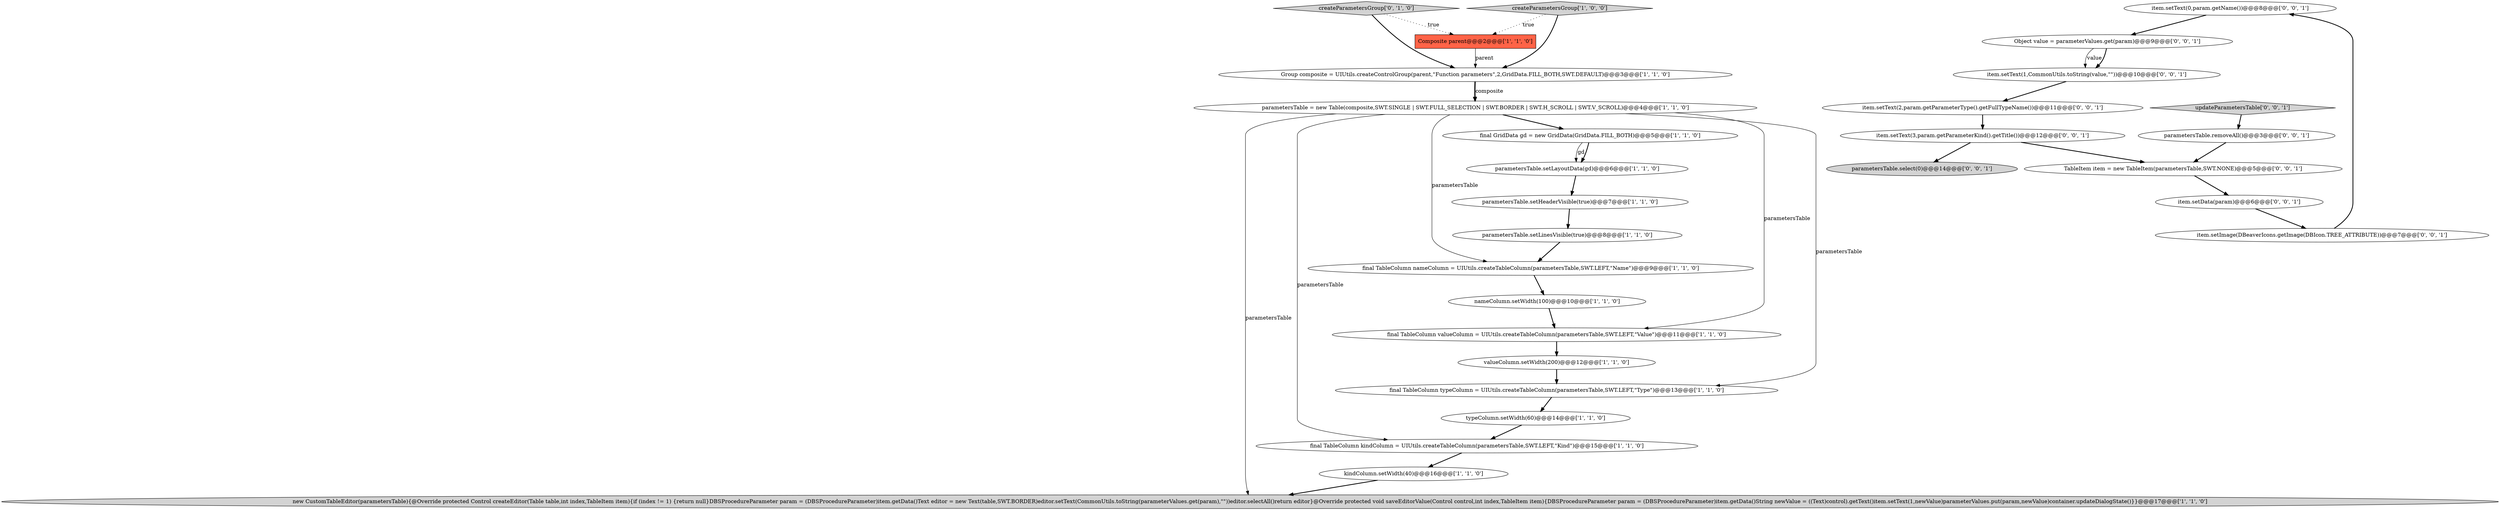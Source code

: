 digraph {
3 [style = filled, label = "final TableColumn nameColumn = UIUtils.createTableColumn(parametersTable,SWT.LEFT,\"Name\")@@@9@@@['1', '1', '0']", fillcolor = white, shape = ellipse image = "AAA0AAABBB1BBB"];
23 [style = filled, label = "item.setText(0,param.getName())@@@8@@@['0', '0', '1']", fillcolor = white, shape = ellipse image = "AAA0AAABBB3BBB"];
17 [style = filled, label = "createParametersGroup['0', '1', '0']", fillcolor = lightgray, shape = diamond image = "AAA0AAABBB2BBB"];
20 [style = filled, label = "item.setImage(DBeaverIcons.getImage(DBIcon.TREE_ATTRIBUTE))@@@7@@@['0', '0', '1']", fillcolor = white, shape = ellipse image = "AAA0AAABBB3BBB"];
15 [style = filled, label = "typeColumn.setWidth(60)@@@14@@@['1', '1', '0']", fillcolor = white, shape = ellipse image = "AAA0AAABBB1BBB"];
28 [style = filled, label = "parametersTable.removeAll()@@@3@@@['0', '0', '1']", fillcolor = white, shape = ellipse image = "AAA0AAABBB3BBB"];
22 [style = filled, label = "Object value = parameterValues.get(param)@@@9@@@['0', '0', '1']", fillcolor = white, shape = ellipse image = "AAA0AAABBB3BBB"];
26 [style = filled, label = "item.setText(1,CommonUtils.toString(value,\"\"))@@@10@@@['0', '0', '1']", fillcolor = white, shape = ellipse image = "AAA0AAABBB3BBB"];
21 [style = filled, label = "item.setText(2,param.getParameterType().getFullTypeName())@@@11@@@['0', '0', '1']", fillcolor = white, shape = ellipse image = "AAA0AAABBB3BBB"];
6 [style = filled, label = "valueColumn.setWidth(200)@@@12@@@['1', '1', '0']", fillcolor = white, shape = ellipse image = "AAA0AAABBB1BBB"];
24 [style = filled, label = "TableItem item = new TableItem(parametersTable,SWT.NONE)@@@5@@@['0', '0', '1']", fillcolor = white, shape = ellipse image = "AAA0AAABBB3BBB"];
4 [style = filled, label = "Composite parent@@@2@@@['1', '1', '0']", fillcolor = tomato, shape = box image = "AAA0AAABBB1BBB"];
7 [style = filled, label = "parametersTable.setHeaderVisible(true)@@@7@@@['1', '1', '0']", fillcolor = white, shape = ellipse image = "AAA0AAABBB1BBB"];
0 [style = filled, label = "final TableColumn valueColumn = UIUtils.createTableColumn(parametersTable,SWT.LEFT,\"Value\")@@@11@@@['1', '1', '0']", fillcolor = white, shape = ellipse image = "AAA0AAABBB1BBB"];
16 [style = filled, label = "new CustomTableEditor(parametersTable){@Override protected Control createEditor(Table table,int index,TableItem item){if (index != 1) {return null}DBSProcedureParameter param = (DBSProcedureParameter)item.getData()Text editor = new Text(table,SWT.BORDER)editor.setText(CommonUtils.toString(parameterValues.get(param),\"\"))editor.selectAll()return editor}@Override protected void saveEditorValue(Control control,int index,TableItem item){DBSProcedureParameter param = (DBSProcedureParameter)item.getData()String newValue = ((Text)control).getText()item.setText(1,newValue)parameterValues.put(param,newValue)container.updateDialogState()}}@@@17@@@['1', '1', '0']", fillcolor = lightgray, shape = ellipse image = "AAA0AAABBB1BBB"];
18 [style = filled, label = "item.setData(param)@@@6@@@['0', '0', '1']", fillcolor = white, shape = ellipse image = "AAA0AAABBB3BBB"];
11 [style = filled, label = "parametersTable.setLayoutData(gd)@@@6@@@['1', '1', '0']", fillcolor = white, shape = ellipse image = "AAA0AAABBB1BBB"];
5 [style = filled, label = "createParametersGroup['1', '0', '0']", fillcolor = lightgray, shape = diamond image = "AAA0AAABBB1BBB"];
27 [style = filled, label = "item.setText(3,param.getParameterKind().getTitle())@@@12@@@['0', '0', '1']", fillcolor = white, shape = ellipse image = "AAA0AAABBB3BBB"];
10 [style = filled, label = "kindColumn.setWidth(40)@@@16@@@['1', '1', '0']", fillcolor = white, shape = ellipse image = "AAA0AAABBB1BBB"];
1 [style = filled, label = "final TableColumn typeColumn = UIUtils.createTableColumn(parametersTable,SWT.LEFT,\"Type\")@@@13@@@['1', '1', '0']", fillcolor = white, shape = ellipse image = "AAA0AAABBB1BBB"];
13 [style = filled, label = "nameColumn.setWidth(100)@@@10@@@['1', '1', '0']", fillcolor = white, shape = ellipse image = "AAA0AAABBB1BBB"];
8 [style = filled, label = "Group composite = UIUtils.createControlGroup(parent,\"Function parameters\",2,GridData.FILL_BOTH,SWT.DEFAULT)@@@3@@@['1', '1', '0']", fillcolor = white, shape = ellipse image = "AAA0AAABBB1BBB"];
12 [style = filled, label = "final GridData gd = new GridData(GridData.FILL_BOTH)@@@5@@@['1', '1', '0']", fillcolor = white, shape = ellipse image = "AAA0AAABBB1BBB"];
9 [style = filled, label = "parametersTable = new Table(composite,SWT.SINGLE | SWT.FULL_SELECTION | SWT.BORDER | SWT.H_SCROLL | SWT.V_SCROLL)@@@4@@@['1', '1', '0']", fillcolor = white, shape = ellipse image = "AAA0AAABBB1BBB"];
14 [style = filled, label = "final TableColumn kindColumn = UIUtils.createTableColumn(parametersTable,SWT.LEFT,\"Kind\")@@@15@@@['1', '1', '0']", fillcolor = white, shape = ellipse image = "AAA0AAABBB1BBB"];
2 [style = filled, label = "parametersTable.setLinesVisible(true)@@@8@@@['1', '1', '0']", fillcolor = white, shape = ellipse image = "AAA0AAABBB1BBB"];
19 [style = filled, label = "updateParametersTable['0', '0', '1']", fillcolor = lightgray, shape = diamond image = "AAA0AAABBB3BBB"];
25 [style = filled, label = "parametersTable.select(0)@@@14@@@['0', '0', '1']", fillcolor = lightgray, shape = ellipse image = "AAA0AAABBB3BBB"];
0->6 [style = bold, label=""];
10->16 [style = bold, label=""];
23->22 [style = bold, label=""];
20->23 [style = bold, label=""];
22->26 [style = solid, label="value"];
26->21 [style = bold, label=""];
8->9 [style = bold, label=""];
5->8 [style = bold, label=""];
18->20 [style = bold, label=""];
27->25 [style = bold, label=""];
24->18 [style = bold, label=""];
19->28 [style = bold, label=""];
13->0 [style = bold, label=""];
9->1 [style = solid, label="parametersTable"];
5->4 [style = dotted, label="true"];
12->11 [style = solid, label="gd"];
17->4 [style = dotted, label="true"];
3->13 [style = bold, label=""];
9->16 [style = solid, label="parametersTable"];
2->3 [style = bold, label=""];
11->7 [style = bold, label=""];
9->14 [style = solid, label="parametersTable"];
27->24 [style = bold, label=""];
4->8 [style = solid, label="parent"];
28->24 [style = bold, label=""];
22->26 [style = bold, label=""];
15->14 [style = bold, label=""];
1->15 [style = bold, label=""];
21->27 [style = bold, label=""];
17->8 [style = bold, label=""];
12->11 [style = bold, label=""];
9->0 [style = solid, label="parametersTable"];
14->10 [style = bold, label=""];
6->1 [style = bold, label=""];
8->9 [style = solid, label="composite"];
9->12 [style = bold, label=""];
9->3 [style = solid, label="parametersTable"];
7->2 [style = bold, label=""];
}
